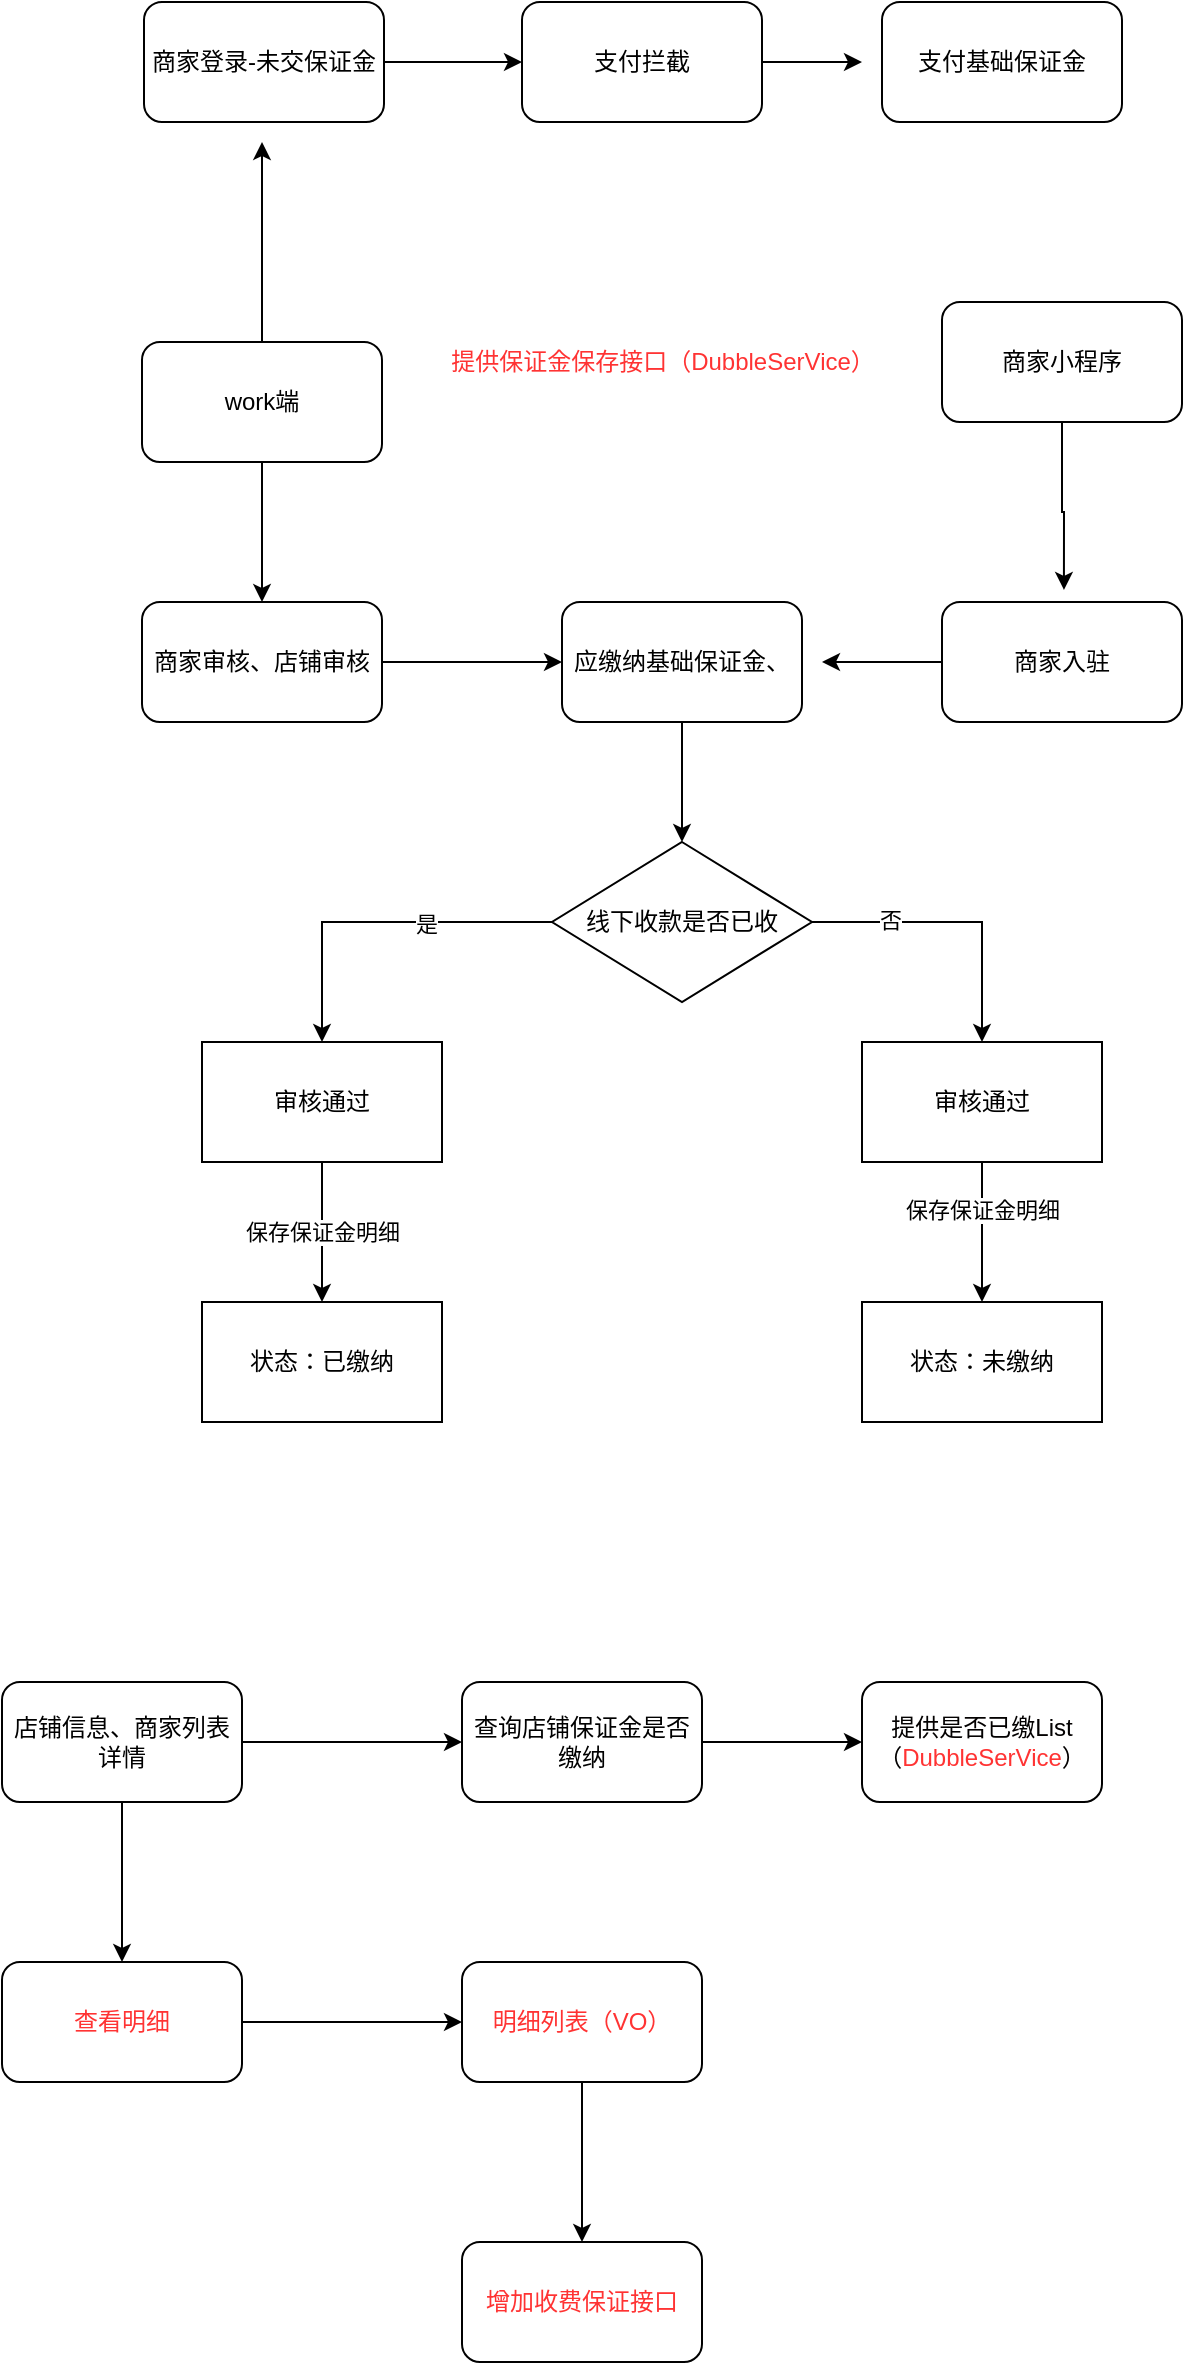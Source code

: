 <mxfile version="20.6.2" type="github">
  <diagram id="NA4BKqEWUt-a89zvymNg" name="第 1 页">
    <mxGraphModel dx="1406" dy="1070" grid="1" gridSize="10" guides="1" tooltips="1" connect="1" arrows="1" fold="1" page="0" pageScale="1" pageWidth="827" pageHeight="1169" math="0" shadow="0">
      <root>
        <mxCell id="0" />
        <mxCell id="1" parent="0" />
        <mxCell id="Y1J3zVxvZXF6_qakw0I8-3" value="" style="edgeStyle=orthogonalEdgeStyle;rounded=0;orthogonalLoop=1;jettySize=auto;html=1;" parent="1" source="Y1J3zVxvZXF6_qakw0I8-1" target="Y1J3zVxvZXF6_qakw0I8-2" edge="1">
          <mxGeometry relative="1" as="geometry" />
        </mxCell>
        <mxCell id="Y1J3zVxvZXF6_qakw0I8-1" value="商家审核、店铺审核" style="rounded=1;whiteSpace=wrap;html=1;" parent="1" vertex="1">
          <mxGeometry x="70" y="50" width="120" height="60" as="geometry" />
        </mxCell>
        <mxCell id="Y1J3zVxvZXF6_qakw0I8-10" style="edgeStyle=orthogonalEdgeStyle;rounded=0;orthogonalLoop=1;jettySize=auto;html=1;" parent="1" source="Y1J3zVxvZXF6_qakw0I8-2" edge="1">
          <mxGeometry relative="1" as="geometry">
            <mxPoint x="340" y="170" as="targetPoint" />
          </mxGeometry>
        </mxCell>
        <mxCell id="Y1J3zVxvZXF6_qakw0I8-2" value="应缴纳基础保证金、&lt;br&gt;" style="whiteSpace=wrap;html=1;rounded=1;" parent="1" vertex="1">
          <mxGeometry x="280" y="50" width="120" height="60" as="geometry" />
        </mxCell>
        <mxCell id="Y1J3zVxvZXF6_qakw0I8-12" value="" style="edgeStyle=orthogonalEdgeStyle;rounded=0;orthogonalLoop=1;jettySize=auto;html=1;" parent="1" source="Y1J3zVxvZXF6_qakw0I8-9" target="Y1J3zVxvZXF6_qakw0I8-11" edge="1">
          <mxGeometry relative="1" as="geometry" />
        </mxCell>
        <mxCell id="Y1J3zVxvZXF6_qakw0I8-13" value="是" style="edgeLabel;html=1;align=center;verticalAlign=middle;resizable=0;points=[];" parent="Y1J3zVxvZXF6_qakw0I8-12" vertex="1" connectable="0">
          <mxGeometry x="-0.275" y="1" relative="1" as="geometry">
            <mxPoint as="offset" />
          </mxGeometry>
        </mxCell>
        <mxCell id="Y1J3zVxvZXF6_qakw0I8-14" style="edgeStyle=orthogonalEdgeStyle;rounded=0;orthogonalLoop=1;jettySize=auto;html=1;entryX=0.5;entryY=0;entryDx=0;entryDy=0;" parent="1" source="Y1J3zVxvZXF6_qakw0I8-9" target="Y1J3zVxvZXF6_qakw0I8-15" edge="1">
          <mxGeometry relative="1" as="geometry">
            <mxPoint x="480" y="210" as="targetPoint" />
          </mxGeometry>
        </mxCell>
        <mxCell id="Y1J3zVxvZXF6_qakw0I8-16" value="否" style="edgeLabel;html=1;align=center;verticalAlign=middle;resizable=0;points=[];" parent="Y1J3zVxvZXF6_qakw0I8-14" vertex="1" connectable="0">
          <mxGeometry x="-0.468" y="1" relative="1" as="geometry">
            <mxPoint as="offset" />
          </mxGeometry>
        </mxCell>
        <mxCell id="Y1J3zVxvZXF6_qakw0I8-9" value="线下收款是否已收" style="rhombus;whiteSpace=wrap;html=1;" parent="1" vertex="1">
          <mxGeometry x="275" y="170" width="130" height="80" as="geometry" />
        </mxCell>
        <mxCell id="Y1J3zVxvZXF6_qakw0I8-19" value="保存保证金明细" style="edgeStyle=orthogonalEdgeStyle;rounded=0;orthogonalLoop=1;jettySize=auto;html=1;entryX=0.5;entryY=0;entryDx=0;entryDy=0;" parent="1" source="Y1J3zVxvZXF6_qakw0I8-11" target="Y1J3zVxvZXF6_qakw0I8-18" edge="1">
          <mxGeometry relative="1" as="geometry" />
        </mxCell>
        <mxCell id="Y1J3zVxvZXF6_qakw0I8-11" value="审核通过" style="whiteSpace=wrap;html=1;" parent="1" vertex="1">
          <mxGeometry x="100" y="270" width="120" height="60" as="geometry" />
        </mxCell>
        <mxCell id="Y1J3zVxvZXF6_qakw0I8-21" value="" style="edgeStyle=orthogonalEdgeStyle;rounded=0;orthogonalLoop=1;jettySize=auto;html=1;" parent="1" source="Y1J3zVxvZXF6_qakw0I8-15" target="Y1J3zVxvZXF6_qakw0I8-20" edge="1">
          <mxGeometry relative="1" as="geometry" />
        </mxCell>
        <mxCell id="Y1J3zVxvZXF6_qakw0I8-22" value="保存保证金明细" style="edgeLabel;html=1;align=center;verticalAlign=middle;resizable=0;points=[];" parent="Y1J3zVxvZXF6_qakw0I8-21" vertex="1" connectable="0">
          <mxGeometry x="-0.328" relative="1" as="geometry">
            <mxPoint as="offset" />
          </mxGeometry>
        </mxCell>
        <mxCell id="Y1J3zVxvZXF6_qakw0I8-15" value="审核通过" style="rounded=0;whiteSpace=wrap;html=1;" parent="1" vertex="1">
          <mxGeometry x="430" y="270" width="120" height="60" as="geometry" />
        </mxCell>
        <mxCell id="Y1J3zVxvZXF6_qakw0I8-18" value="状态：已缴纳" style="whiteSpace=wrap;html=1;" parent="1" vertex="1">
          <mxGeometry x="100" y="400" width="120" height="60" as="geometry" />
        </mxCell>
        <mxCell id="Y1J3zVxvZXF6_qakw0I8-20" value="状态：未缴纳" style="whiteSpace=wrap;html=1;rounded=0;" parent="1" vertex="1">
          <mxGeometry x="430" y="400" width="120" height="60" as="geometry" />
        </mxCell>
        <mxCell id="Y1J3zVxvZXF6_qakw0I8-24" style="edgeStyle=orthogonalEdgeStyle;rounded=0;orthogonalLoop=1;jettySize=auto;html=1;" parent="1" source="Y1J3zVxvZXF6_qakw0I8-23" target="Y1J3zVxvZXF6_qakw0I8-1" edge="1">
          <mxGeometry relative="1" as="geometry" />
        </mxCell>
        <mxCell id="Y1J3zVxvZXF6_qakw0I8-33" style="edgeStyle=orthogonalEdgeStyle;rounded=0;orthogonalLoop=1;jettySize=auto;html=1;" parent="1" source="Y1J3zVxvZXF6_qakw0I8-23" edge="1">
          <mxGeometry relative="1" as="geometry">
            <mxPoint x="130" y="-180" as="targetPoint" />
          </mxGeometry>
        </mxCell>
        <mxCell id="Y1J3zVxvZXF6_qakw0I8-23" value="work端" style="rounded=1;whiteSpace=wrap;html=1;" parent="1" vertex="1">
          <mxGeometry x="70" y="-80" width="120" height="60" as="geometry" />
        </mxCell>
        <mxCell id="Y1J3zVxvZXF6_qakw0I8-30" style="edgeStyle=orthogonalEdgeStyle;rounded=0;orthogonalLoop=1;jettySize=auto;html=1;entryX=0.508;entryY=-0.101;entryDx=0;entryDy=0;entryPerimeter=0;" parent="1" source="Y1J3zVxvZXF6_qakw0I8-25" target="Y1J3zVxvZXF6_qakw0I8-26" edge="1">
          <mxGeometry relative="1" as="geometry" />
        </mxCell>
        <mxCell id="Y1J3zVxvZXF6_qakw0I8-25" value="商家小程序" style="rounded=1;whiteSpace=wrap;html=1;" parent="1" vertex="1">
          <mxGeometry x="470" y="-100" width="120" height="60" as="geometry" />
        </mxCell>
        <mxCell id="Y1J3zVxvZXF6_qakw0I8-29" style="edgeStyle=orthogonalEdgeStyle;rounded=0;orthogonalLoop=1;jettySize=auto;html=1;" parent="1" source="Y1J3zVxvZXF6_qakw0I8-26" edge="1">
          <mxGeometry relative="1" as="geometry">
            <mxPoint x="410" y="80" as="targetPoint" />
          </mxGeometry>
        </mxCell>
        <mxCell id="Y1J3zVxvZXF6_qakw0I8-26" value="商家入驻" style="rounded=1;whiteSpace=wrap;html=1;" parent="1" vertex="1">
          <mxGeometry x="470" y="50" width="120" height="60" as="geometry" />
        </mxCell>
        <mxCell id="Y1J3zVxvZXF6_qakw0I8-31" value="&lt;font color=&quot;#ff3333&quot;&gt;提供保证金保存接口（DubbleSerVice）&lt;/font&gt;" style="text;html=1;align=center;verticalAlign=middle;resizable=0;points=[];autosize=1;strokeColor=none;fillColor=none;" parent="1" vertex="1">
          <mxGeometry x="210" y="-85" width="240" height="30" as="geometry" />
        </mxCell>
        <mxCell id="Y1J3zVxvZXF6_qakw0I8-34" style="edgeStyle=orthogonalEdgeStyle;rounded=0;orthogonalLoop=1;jettySize=auto;html=1;" parent="1" source="Y1J3zVxvZXF6_qakw0I8-32" edge="1">
          <mxGeometry relative="1" as="geometry">
            <mxPoint x="260" y="-220" as="targetPoint" />
          </mxGeometry>
        </mxCell>
        <mxCell id="Y1J3zVxvZXF6_qakw0I8-32" value="商家登录-未交保证金" style="rounded=1;whiteSpace=wrap;html=1;" parent="1" vertex="1">
          <mxGeometry x="71" y="-250" width="120" height="60" as="geometry" />
        </mxCell>
        <mxCell id="Y1J3zVxvZXF6_qakw0I8-37" style="edgeStyle=orthogonalEdgeStyle;rounded=0;orthogonalLoop=1;jettySize=auto;html=1;" parent="1" source="Y1J3zVxvZXF6_qakw0I8-35" edge="1">
          <mxGeometry relative="1" as="geometry">
            <mxPoint x="430" y="-220" as="targetPoint" />
          </mxGeometry>
        </mxCell>
        <mxCell id="Y1J3zVxvZXF6_qakw0I8-35" value="支付拦截" style="rounded=1;whiteSpace=wrap;html=1;" parent="1" vertex="1">
          <mxGeometry x="260" y="-250" width="120" height="60" as="geometry" />
        </mxCell>
        <mxCell id="Y1J3zVxvZXF6_qakw0I8-36" value="支付基础保证金" style="rounded=1;whiteSpace=wrap;html=1;" parent="1" vertex="1">
          <mxGeometry x="440" y="-250" width="120" height="60" as="geometry" />
        </mxCell>
        <mxCell id="Y1J3zVxvZXF6_qakw0I8-40" value="" style="edgeStyle=orthogonalEdgeStyle;rounded=0;orthogonalLoop=1;jettySize=auto;html=1;fontColor=#000000;" parent="1" source="Y1J3zVxvZXF6_qakw0I8-38" target="Y1J3zVxvZXF6_qakw0I8-39" edge="1">
          <mxGeometry relative="1" as="geometry" />
        </mxCell>
        <mxCell id="Y1J3zVxvZXF6_qakw0I8-44" value="" style="edgeStyle=orthogonalEdgeStyle;rounded=0;orthogonalLoop=1;jettySize=auto;html=1;fontColor=#030101;" parent="1" source="Y1J3zVxvZXF6_qakw0I8-38" target="Y1J3zVxvZXF6_qakw0I8-43" edge="1">
          <mxGeometry relative="1" as="geometry" />
        </mxCell>
        <mxCell id="Y1J3zVxvZXF6_qakw0I8-38" value="&lt;font color=&quot;#000000&quot;&gt;店铺信息、商家列表详情&lt;/font&gt;" style="rounded=1;whiteSpace=wrap;html=1;fontColor=#FF3333;" parent="1" vertex="1">
          <mxGeometry y="590" width="120" height="60" as="geometry" />
        </mxCell>
        <mxCell id="Y1J3zVxvZXF6_qakw0I8-42" value="" style="edgeStyle=orthogonalEdgeStyle;rounded=0;orthogonalLoop=1;jettySize=auto;html=1;fontColor=#000000;" parent="1" source="Y1J3zVxvZXF6_qakw0I8-39" target="Y1J3zVxvZXF6_qakw0I8-41" edge="1">
          <mxGeometry relative="1" as="geometry" />
        </mxCell>
        <mxCell id="Y1J3zVxvZXF6_qakw0I8-39" value="&lt;font color=&quot;#000000&quot;&gt;查询店铺保证金是否缴纳&lt;/font&gt;" style="whiteSpace=wrap;html=1;fontColor=#FF3333;rounded=1;" parent="1" vertex="1">
          <mxGeometry x="230" y="590" width="120" height="60" as="geometry" />
        </mxCell>
        <mxCell id="Y1J3zVxvZXF6_qakw0I8-41" value="&lt;font color=&quot;#030101&quot;&gt;提供是否已缴List（&lt;/font&gt;&lt;span style=&quot;&quot;&gt;DubbleSerVice&lt;/span&gt;&lt;font color=&quot;#030101&quot;&gt;）&lt;/font&gt;" style="whiteSpace=wrap;html=1;fontColor=#FF3333;rounded=1;" parent="1" vertex="1">
          <mxGeometry x="430" y="590" width="120" height="60" as="geometry" />
        </mxCell>
        <mxCell id="Y1J3zVxvZXF6_qakw0I8-46" value="" style="edgeStyle=orthogonalEdgeStyle;rounded=0;orthogonalLoop=1;jettySize=auto;html=1;fontColor=#030101;" parent="1" source="Y1J3zVxvZXF6_qakw0I8-43" target="Y1J3zVxvZXF6_qakw0I8-45" edge="1">
          <mxGeometry relative="1" as="geometry" />
        </mxCell>
        <mxCell id="Y1J3zVxvZXF6_qakw0I8-43" value="查看明细" style="whiteSpace=wrap;html=1;fontColor=#FF3333;rounded=1;" parent="1" vertex="1">
          <mxGeometry y="730" width="120" height="60" as="geometry" />
        </mxCell>
        <mxCell id="nQCQSema7qJGIRkRdBQZ-2" value="" style="edgeStyle=orthogonalEdgeStyle;rounded=0;orthogonalLoop=1;jettySize=auto;html=1;" edge="1" parent="1" source="Y1J3zVxvZXF6_qakw0I8-45" target="nQCQSema7qJGIRkRdBQZ-1">
          <mxGeometry relative="1" as="geometry" />
        </mxCell>
        <mxCell id="Y1J3zVxvZXF6_qakw0I8-45" value="明细列表（VO）" style="whiteSpace=wrap;html=1;fontColor=#FF3333;rounded=1;" parent="1" vertex="1">
          <mxGeometry x="230" y="730" width="120" height="60" as="geometry" />
        </mxCell>
        <mxCell id="nQCQSema7qJGIRkRdBQZ-1" value="增加收费保证接口" style="whiteSpace=wrap;html=1;fontColor=#FF3333;rounded=1;" vertex="1" parent="1">
          <mxGeometry x="230" y="870" width="120" height="60" as="geometry" />
        </mxCell>
      </root>
    </mxGraphModel>
  </diagram>
</mxfile>
